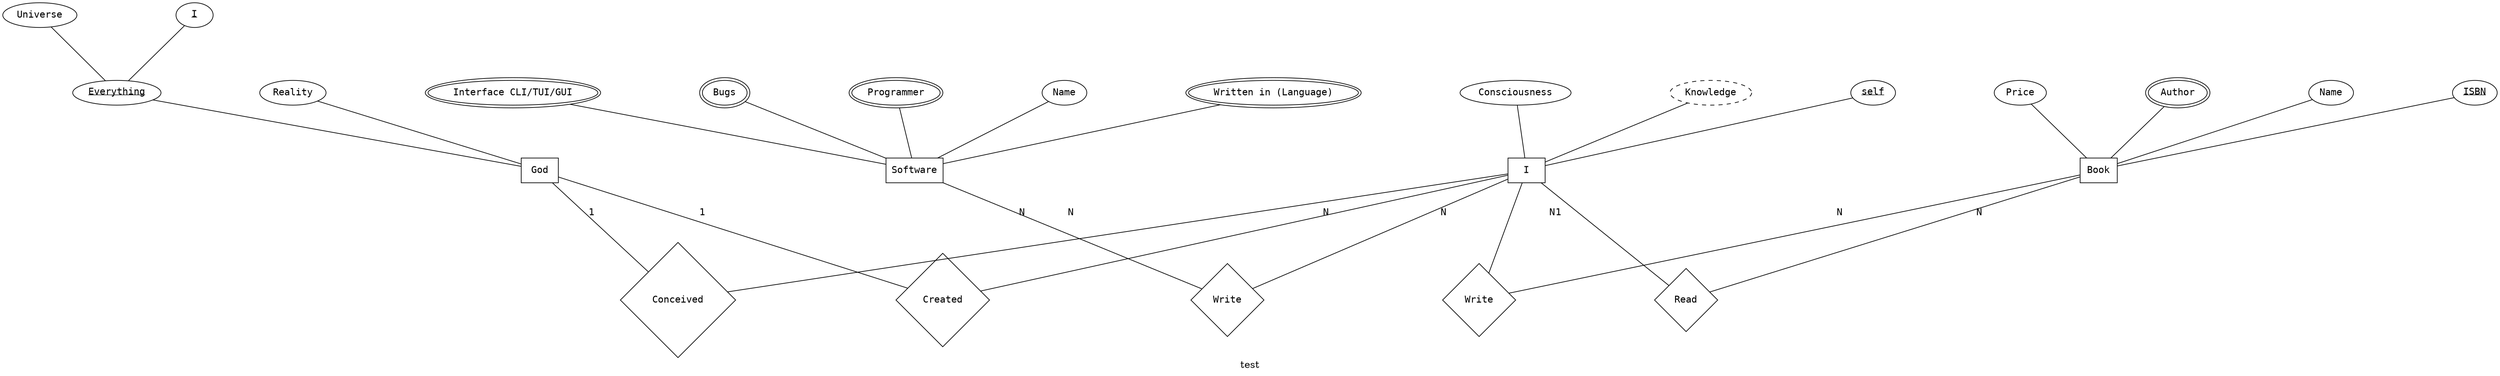 graph G{nodesep=2;ranksep=1;K=1.5;maxiter=10000;ordering=out;splines=false; label="test"; node[fontsize=14, fontname="Consolas"];
edge[fontsize=14, fontname="Consolas"];
node_8[shape=box, label="Book"];
node_51[label="Name"];
node_51--node_8;
node_61[label=<<u>ISBN</u>>];
node_61--node_8;
node_71[label="Price"];
node_71--node_8;
node_81[peripheries=2,label="Author"];
node_81--node_8;
node_3[shape=box, label="God"];
node_91[label=<<u>Everything</u>>];
node_91--node_3;
node_02[label="Universe"];
node_02--node_91;
node_12[label=<<u>I</u>>];
node_12--node_91;
node_22[label="Reality"];
node_22--node_3;
node_1[shape=box, label="I"];
node_32[label="Consciousness"];
node_32--node_1;
node_42[style=dashed,label="Knowledge"];
node_42--node_1;
node_52[label=<<u>self</u>>];
node_52--node_1;
node_21[shape=box, label="Software"];
node_62[label="Name"];
node_62--node_21;
node_72[peripheries=2,label="Written in (Language)"];
node_72--node_21;
node_82[peripheries=2,label="Interface CLI/TUI/GUI"];
node_82--node_21;
node_92[peripheries=2,label="Bugs"];
node_92--node_21;
node_03[peripheries=2,label="Programmer"];
node_03--node_21;
node_6[shape=diamond,regular=1,label="Conceived"];
node_1--node_6[label="N"];
node_3--node_6[label="1"];
node_7[shape=diamond,regular=1,label="Created"];
node_3--node_7[label="1"];
node_1--node_7[label="N"];
node_01[shape=diamond,regular=1,label="Write"];
node_1--node_01[label="N"];
node_8--node_01[label="N"];
node_11[shape=diamond,regular=1,label="Read"];
node_1--node_11[label="N"];
node_8--node_11[label="N"];
node_41[shape=diamond,regular=1,label="Write"];
node_1--node_41[label="1"];
node_21--node_41[label="N"];
}